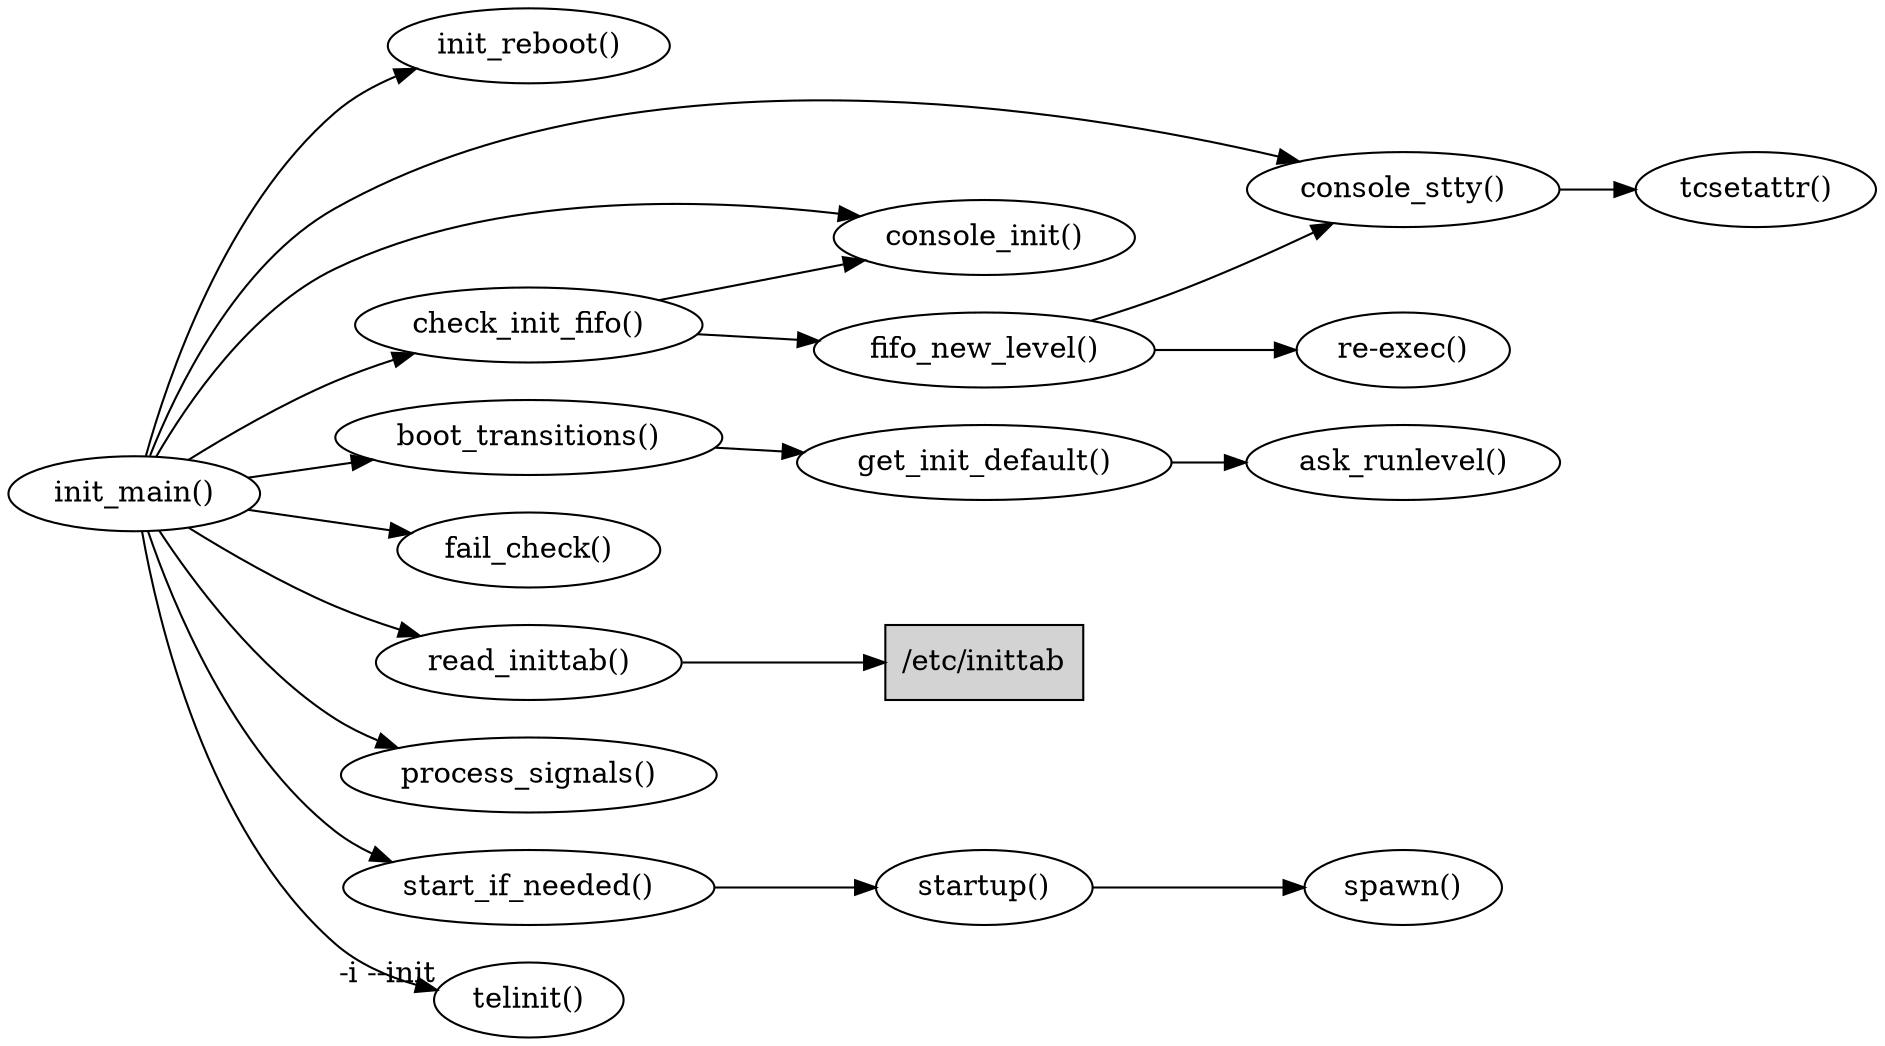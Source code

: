 digraph G
{
	rankdir = LR;

	"init_main()" -> "init_reboot()";
	"init_main()" -> "console_init()";
	"init_main()" -> "console_stty()" -> "tcsetattr()";

	"init_main()" -> "boot_transitions()" ;
		"boot_transitions()" -> "get_init_default()" ;
			"get_init_default()" -> "ask_runlevel()";
	
	"init_main()" -> "check_init_fifo()" -> "console_init()";
		"check_init_fifo()" -> "fifo_new_level()";
			"fifo_new_level()" -> "console_stty()";
			"fifo_new_level()" -> "re-exec()";

	"init_main()" -> "fail_check()";

	"init_main()" -> "read_inittab()" -> "/etc/inittab";
		"/etc/inittab" [shape="box" style="filled"];

	"init_main()" -> "process_signals()" ;

	"init_main()" -> "start_if_needed()";
		"start_if_needed()" -> "startup()";
			"startup()" -> "spawn()" ;

	"init_main()" -> "telinit()" [headlabel="-i --init"];

}
